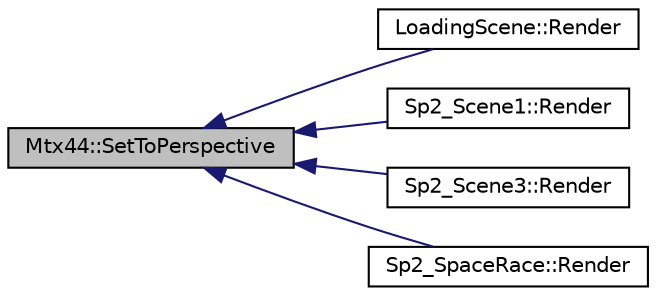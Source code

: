 digraph "Mtx44::SetToPerspective"
{
  bgcolor="transparent";
  edge [fontname="Helvetica",fontsize="10",labelfontname="Helvetica",labelfontsize="10"];
  node [fontname="Helvetica",fontsize="10",shape=record];
  rankdir="LR";
  Node1 [label="Mtx44::SetToPerspective",height=0.2,width=0.4,color="black", fillcolor="grey75", style="filled", fontcolor="black"];
  Node1 -> Node2 [dir="back",color="midnightblue",fontsize="10",style="solid",fontname="Helvetica"];
  Node2 [label="LoadingScene::Render",height=0.2,width=0.4,color="black",URL="$classLoadingScene.html#a20d69f97ec73d55519a3481f32dd804b"];
  Node1 -> Node3 [dir="back",color="midnightblue",fontsize="10",style="solid",fontname="Helvetica"];
  Node3 [label="Sp2_Scene1::Render",height=0.2,width=0.4,color="black",URL="$classSp2__Scene1.html#a5d45996751484538f8f7675a1db98979"];
  Node1 -> Node4 [dir="back",color="midnightblue",fontsize="10",style="solid",fontname="Helvetica"];
  Node4 [label="Sp2_Scene3::Render",height=0.2,width=0.4,color="black",URL="$classSp2__Scene3.html#a2227ee0830c9d5f4ca486cc70b140331"];
  Node1 -> Node5 [dir="back",color="midnightblue",fontsize="10",style="solid",fontname="Helvetica"];
  Node5 [label="Sp2_SpaceRace::Render",height=0.2,width=0.4,color="black",URL="$classSp2__SpaceRace.html#a6e5a16911da0317ddce3175936fb316d"];
}
